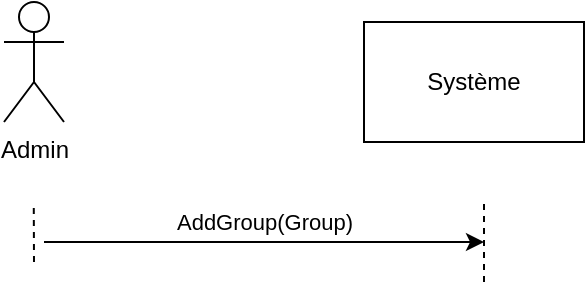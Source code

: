 <mxfile version="13.6.2" type="device"><diagram id="HokmBCTXs0-2HbBA9BNa" name="Page-1"><mxGraphModel dx="884" dy="333" grid="1" gridSize="10" guides="1" tooltips="1" connect="1" arrows="1" fold="1" page="1" pageScale="1" pageWidth="827" pageHeight="1169" math="0" shadow="0"><root><mxCell id="0"/><mxCell id="1" parent="0"/><mxCell id="VDEviaoX91W6Sij0hg4o-57" value="Admin" style="shape=umlActor;verticalLabelPosition=bottom;labelBackgroundColor=#ffffff;verticalAlign=top;html=1;outlineConnect=0;" parent="1" vertex="1"><mxGeometry x="260" y="10" width="30" height="60" as="geometry"/></mxCell><mxCell id="VDEviaoX91W6Sij0hg4o-58" value="AddGroup(Group)" style="endArrow=classic;html=1;" parent="1" edge="1"><mxGeometry y="10" width="50" height="50" relative="1" as="geometry"><mxPoint x="280" y="130" as="sourcePoint"/><mxPoint x="500" y="130" as="targetPoint"/><mxPoint as="offset"/></mxGeometry></mxCell><mxCell id="VDEviaoX91W6Sij0hg4o-59" value="Système" style="rounded=0;whiteSpace=wrap;html=1;" parent="1" vertex="1"><mxGeometry x="440" y="20" width="110" height="60" as="geometry"/></mxCell><mxCell id="VDEviaoX91W6Sij0hg4o-60" value="" style="endArrow=none;dashed=1;html=1;" parent="1" edge="1"><mxGeometry width="50" height="50" relative="1" as="geometry"><mxPoint x="500" y="150" as="sourcePoint"/><mxPoint x="500" y="110" as="targetPoint"/></mxGeometry></mxCell><mxCell id="VDEviaoX91W6Sij0hg4o-61" value="" style="endArrow=none;dashed=1;html=1;" parent="1" edge="1"><mxGeometry width="50" height="50" relative="1" as="geometry"><mxPoint x="275" y="140" as="sourcePoint"/><mxPoint x="274.88" y="110" as="targetPoint"/></mxGeometry></mxCell></root></mxGraphModel></diagram></mxfile>